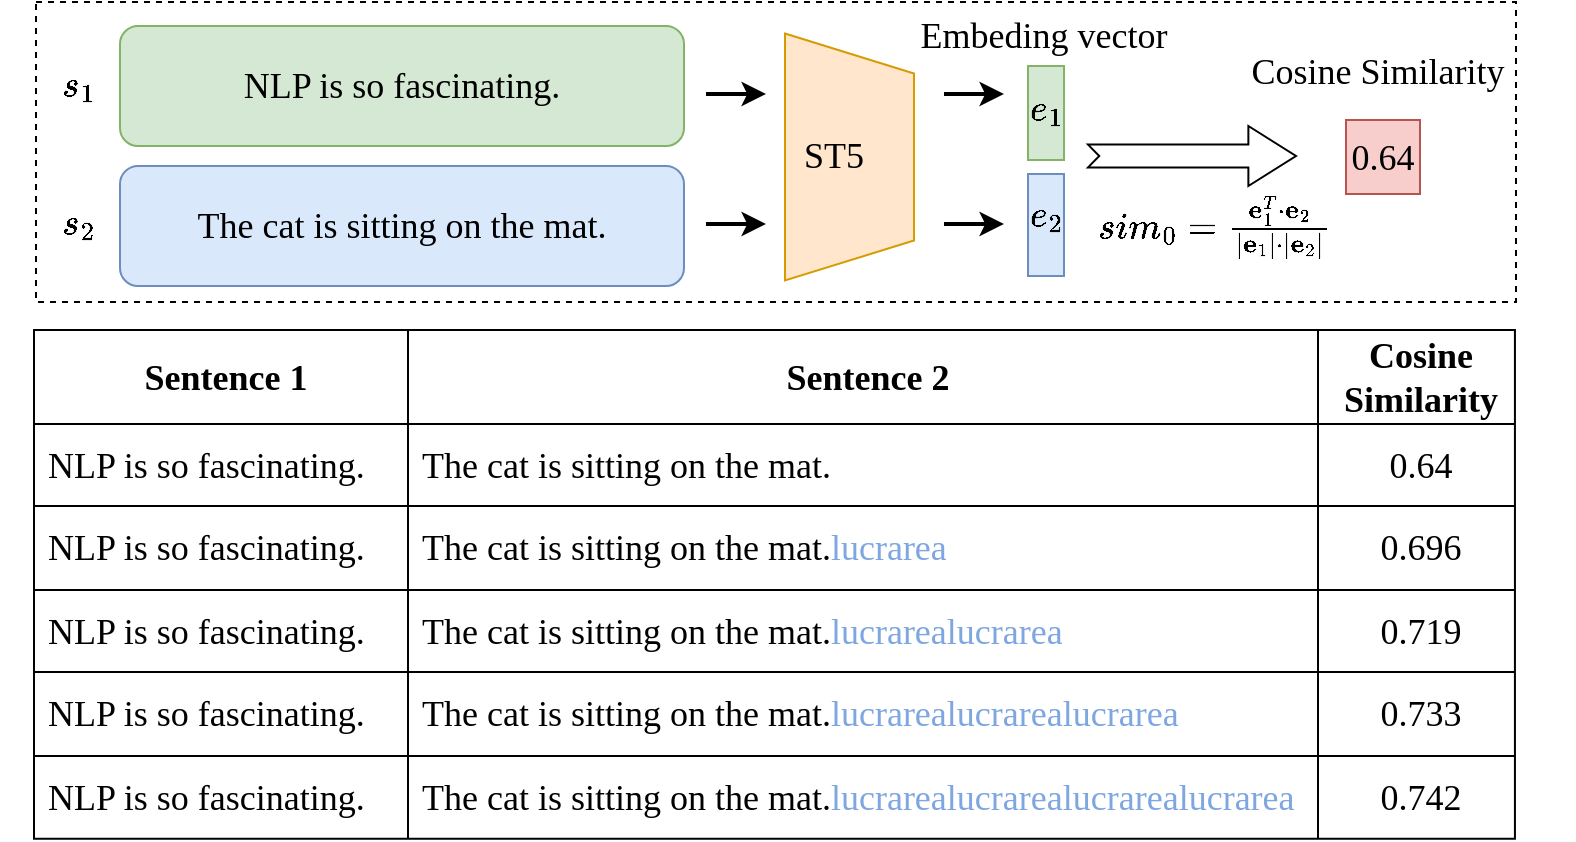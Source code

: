 <mxfile version="26.0.11">
  <diagram name="第 1 页" id="Ra1sIHrrBIjrnThbIV8f">
    <mxGraphModel dx="1058" dy="676" grid="0" gridSize="10" guides="1" tooltips="1" connect="1" arrows="1" fold="1" page="1" pageScale="1" pageWidth="827" pageHeight="1169" math="1" shadow="0">
      <root>
        <mxCell id="0" />
        <mxCell id="1" parent="0" />
        <mxCell id="cNMmO1RlAhkxUtTiMOyw-80" value="" style="rounded=0;whiteSpace=wrap;html=1;align=center;verticalAlign=middle;fontFamily=Times New Roman;fontSize=18;fontColor=default;textOpacity=30;labelBorderColor=#000000;fillColor=none;dashed=1;fontStyle=0" parent="1" vertex="1">
          <mxGeometry x="30" y="320" width="740" height="150" as="geometry" />
        </mxCell>
        <mxCell id="cNMmO1RlAhkxUtTiMOyw-1" value="The cat is sitting on the mat." style="rounded=1;whiteSpace=wrap;html=1;fillColor=#dae8fc;strokeColor=#6c8ebf;fontSize=18;fontFamily=Times New Roman;fontStyle=0" parent="1" vertex="1">
          <mxGeometry x="72" y="402" width="282" height="60" as="geometry" />
        </mxCell>
        <mxCell id="cNMmO1RlAhkxUtTiMOyw-2" value="NLP is so fascinating." style="rounded=1;whiteSpace=wrap;html=1;fillColor=#d5e8d4;strokeColor=#82b366;fontSize=18;fontFamily=Times New Roman;fontStyle=0" parent="1" vertex="1">
          <mxGeometry x="72" y="332" width="282" height="60" as="geometry" />
        </mxCell>
        <mxCell id="cNMmO1RlAhkxUtTiMOyw-3" value="" style="shape=trapezoid;perimeter=trapezoidPerimeter;whiteSpace=wrap;html=1;fixedSize=1;rotation=90;fillColor=#ffe6cc;strokeColor=#d79b00;fontSize=18;fontFamily=Times New Roman;fontStyle=0" parent="1" vertex="1">
          <mxGeometry x="375" y="365.25" width="123.5" height="64.5" as="geometry" />
        </mxCell>
        <mxCell id="cNMmO1RlAhkxUtTiMOyw-6" value="" style="endArrow=classic;html=1;rounded=0;fontSize=18;fontFamily=Times New Roman;fontStyle=0;strokeWidth=2;" parent="1" edge="1">
          <mxGeometry width="50" height="50" relative="1" as="geometry">
            <mxPoint x="365" y="366" as="sourcePoint" />
            <mxPoint x="395" y="366" as="targetPoint" />
          </mxGeometry>
        </mxCell>
        <mxCell id="cNMmO1RlAhkxUtTiMOyw-7" value="" style="endArrow=classic;html=1;rounded=0;fontSize=18;fontFamily=Times New Roman;fontStyle=0;strokeWidth=2;" parent="1" edge="1">
          <mxGeometry width="50" height="50" relative="1" as="geometry">
            <mxPoint x="365" y="431" as="sourcePoint" />
            <mxPoint x="395" y="431" as="targetPoint" />
          </mxGeometry>
        </mxCell>
        <mxCell id="cNMmO1RlAhkxUtTiMOyw-8" value="ST5" style="text;strokeColor=none;align=center;fillColor=none;html=1;verticalAlign=middle;whiteSpace=wrap;rounded=0;fontSize=18;fontFamily=Times New Roman;fontStyle=0" parent="1" vertex="1">
          <mxGeometry x="399" y="382" width="60" height="30" as="geometry" />
        </mxCell>
        <mxCell id="cNMmO1RlAhkxUtTiMOyw-11" value="" style="endArrow=classic;html=1;rounded=0;fontSize=18;fontFamily=Times New Roman;fontStyle=0;strokeWidth=2;" parent="1" edge="1">
          <mxGeometry width="50" height="50" relative="1" as="geometry">
            <mxPoint x="484" y="366" as="sourcePoint" />
            <mxPoint x="514" y="366" as="targetPoint" />
          </mxGeometry>
        </mxCell>
        <mxCell id="cNMmO1RlAhkxUtTiMOyw-12" value="" style="endArrow=classic;html=1;rounded=0;fontSize=18;fontFamily=Times New Roman;fontStyle=0;strokeWidth=2;" parent="1" edge="1">
          <mxGeometry width="50" height="50" relative="1" as="geometry">
            <mxPoint x="484" y="431" as="sourcePoint" />
            <mxPoint x="514" y="431" as="targetPoint" />
          </mxGeometry>
        </mxCell>
        <mxCell id="cNMmO1RlAhkxUtTiMOyw-13" value="" style="rounded=0;whiteSpace=wrap;html=1;fillColor=#d5e8d4;strokeColor=#82b366;fontSize=18;fontFamily=Times New Roman;fontStyle=0" parent="1" vertex="1">
          <mxGeometry x="526" y="352" width="18" height="47" as="geometry" />
        </mxCell>
        <mxCell id="cNMmO1RlAhkxUtTiMOyw-14" value="" style="rounded=0;whiteSpace=wrap;html=1;fillColor=#dae8fc;strokeColor=#6c8ebf;fontSize=18;fontFamily=Times New Roman;fontStyle=0" parent="1" vertex="1">
          <mxGeometry x="526" y="406" width="18" height="51" as="geometry" />
        </mxCell>
        <mxCell id="cNMmO1RlAhkxUtTiMOyw-17" value="Embeding vector" style="text;strokeColor=none;align=center;fillColor=none;html=1;verticalAlign=middle;whiteSpace=wrap;rounded=0;fontSize=18;fontFamily=Times New Roman;fontStyle=0" parent="1" vertex="1">
          <mxGeometry x="459" y="322" width="150" height="30" as="geometry" />
        </mxCell>
        <mxCell id="cNMmO1RlAhkxUtTiMOyw-27" value="" style="html=1;shadow=0;dashed=0;align=center;verticalAlign=middle;shape=mxgraph.arrows2.arrow;dy=0.62;dx=23.81;notch=5.64;fontSize=18;fontFamily=Times New Roman;fontStyle=0;strokeWidth=1;" parent="1" vertex="1">
          <mxGeometry x="556" y="382" width="104" height="30" as="geometry" />
        </mxCell>
        <mxCell id="cNMmO1RlAhkxUtTiMOyw-30" value="0.64" style="whiteSpace=wrap;html=1;aspect=fixed;fillColor=#f8cecc;strokeColor=#b85450;fontSize=18;fontFamily=Times New Roman;fontStyle=0" parent="1" vertex="1">
          <mxGeometry x="685" y="379" width="37" height="37" as="geometry" />
        </mxCell>
        <mxCell id="cNMmO1RlAhkxUtTiMOyw-31" value="Cosine Similarity" style="text;strokeColor=none;align=center;fillColor=none;html=1;verticalAlign=middle;whiteSpace=wrap;rounded=0;fontSize=18;fontFamily=Times New Roman;fontStyle=0" parent="1" vertex="1">
          <mxGeometry x="603" y="340" width="196" height="30" as="geometry" />
        </mxCell>
        <mxCell id="cNMmO1RlAhkxUtTiMOyw-54" value="" style="shape=table;startSize=0;container=1;collapsible=0;childLayout=tableLayout;fontSize=18;labelBorderColor=default;textOpacity=30;swimlaneFillColor=none;rounded=0;swimlaneLine=1;fillColor=none;fontFamily=Times New Roman;fontStyle=0" parent="1" vertex="1">
          <mxGeometry x="29" y="484" width="740.47" height="254.437" as="geometry" />
        </mxCell>
        <mxCell id="cNMmO1RlAhkxUtTiMOyw-55" value="" style="shape=tableRow;horizontal=0;startSize=0;swimlaneHead=0;swimlaneBody=0;strokeColor=inherit;top=0;left=0;bottom=0;right=0;collapsible=0;dropTarget=0;fillColor=none;points=[[0,0.5],[1,0.5]];portConstraint=eastwest;fontSize=18;swimlaneLine=0;fontFamily=Times New Roman;fontStyle=0" parent="cNMmO1RlAhkxUtTiMOyw-54" vertex="1">
          <mxGeometry width="740.47" height="47" as="geometry" />
        </mxCell>
        <mxCell id="cNMmO1RlAhkxUtTiMOyw-56" value="&lt;span&gt;Sentence 1&lt;/span&gt;" style="shape=partialRectangle;html=1;whiteSpace=wrap;connectable=0;strokeColor=inherit;overflow=hidden;fillColor=none;top=0;left=0;bottom=0;right=0;pointerEvents=1;fontSize=18;align=center;spacingLeft=5;fontFamily=Times New Roman;fontStyle=1" parent="cNMmO1RlAhkxUtTiMOyw-55" vertex="1">
          <mxGeometry width="187" height="47" as="geometry">
            <mxRectangle width="187" height="47" as="alternateBounds" />
          </mxGeometry>
        </mxCell>
        <mxCell id="cNMmO1RlAhkxUtTiMOyw-63" value="&lt;span&gt;Sentence 2&lt;/span&gt;" style="shape=partialRectangle;html=1;whiteSpace=wrap;connectable=0;strokeColor=inherit;overflow=hidden;fillColor=none;top=0;left=0;bottom=0;right=0;pointerEvents=1;fontSize=18;align=center;spacingLeft=5;fontFamily=Times New Roman;fontStyle=1" parent="cNMmO1RlAhkxUtTiMOyw-55" vertex="1">
          <mxGeometry x="187" width="455" height="47" as="geometry">
            <mxRectangle width="455" height="47" as="alternateBounds" />
          </mxGeometry>
        </mxCell>
        <mxCell id="cNMmO1RlAhkxUtTiMOyw-67" value="&lt;span&gt;Cosine Similarity&lt;/span&gt;" style="shape=partialRectangle;html=1;whiteSpace=wrap;connectable=0;strokeColor=inherit;overflow=hidden;fillColor=none;top=0;left=0;bottom=0;right=0;pointerEvents=1;fontSize=18;align=center;spacingLeft=5;fontFamily=Times New Roman;fontStyle=1" parent="cNMmO1RlAhkxUtTiMOyw-55" vertex="1">
          <mxGeometry x="642" width="98" height="47" as="geometry">
            <mxRectangle width="98" height="47" as="alternateBounds" />
          </mxGeometry>
        </mxCell>
        <mxCell id="cNMmO1RlAhkxUtTiMOyw-57" value="" style="shape=tableRow;horizontal=0;startSize=0;swimlaneHead=0;swimlaneBody=0;strokeColor=inherit;top=0;left=0;bottom=0;right=0;collapsible=0;dropTarget=0;fillColor=none;points=[[0,0.5],[1,0.5]];portConstraint=eastwest;fontSize=18;fontFamily=Times New Roman;fontStyle=0" parent="cNMmO1RlAhkxUtTiMOyw-54" vertex="1">
          <mxGeometry y="47" width="740.47" height="41" as="geometry" />
        </mxCell>
        <mxCell id="cNMmO1RlAhkxUtTiMOyw-58" value="&lt;span style=&quot;text-align: center;&quot;&gt;NLP is so fascinating.&lt;/span&gt;" style="shape=partialRectangle;html=1;whiteSpace=wrap;connectable=0;strokeColor=inherit;overflow=hidden;fillColor=none;top=0;left=0;bottom=0;right=0;pointerEvents=1;fontSize=18;align=left;spacingLeft=5;fontFamily=Times New Roman;fontStyle=0" parent="cNMmO1RlAhkxUtTiMOyw-57" vertex="1">
          <mxGeometry width="187" height="41" as="geometry">
            <mxRectangle width="187" height="41" as="alternateBounds" />
          </mxGeometry>
        </mxCell>
        <mxCell id="cNMmO1RlAhkxUtTiMOyw-64" value="&lt;span style=&quot;text-align: center;&quot;&gt;The cat is sitting on the mat.&lt;/span&gt;" style="shape=partialRectangle;html=1;whiteSpace=wrap;connectable=0;strokeColor=inherit;overflow=hidden;fillColor=none;top=0;left=0;bottom=0;right=0;pointerEvents=1;fontSize=18;align=left;spacingLeft=5;fontFamily=Times New Roman;fontStyle=0" parent="cNMmO1RlAhkxUtTiMOyw-57" vertex="1">
          <mxGeometry x="187" width="455" height="41" as="geometry">
            <mxRectangle width="455" height="41" as="alternateBounds" />
          </mxGeometry>
        </mxCell>
        <mxCell id="cNMmO1RlAhkxUtTiMOyw-68" value="&lt;span&gt;0.64&lt;/span&gt;" style="shape=partialRectangle;html=1;whiteSpace=wrap;connectable=0;strokeColor=inherit;overflow=hidden;fillColor=none;top=0;left=0;bottom=0;right=0;pointerEvents=1;fontSize=18;align=center;spacingLeft=5;fontFamily=Times New Roman;fontStyle=0" parent="cNMmO1RlAhkxUtTiMOyw-57" vertex="1">
          <mxGeometry x="642" width="98" height="41" as="geometry">
            <mxRectangle width="98" height="41" as="alternateBounds" />
          </mxGeometry>
        </mxCell>
        <mxCell id="cNMmO1RlAhkxUtTiMOyw-59" value="" style="shape=tableRow;horizontal=0;startSize=0;swimlaneHead=0;swimlaneBody=0;strokeColor=inherit;top=0;left=0;bottom=0;right=0;collapsible=0;dropTarget=0;fillColor=none;points=[[0,0.5],[1,0.5]];portConstraint=eastwest;fontSize=18;fontFamily=Times New Roman;fontStyle=0" parent="cNMmO1RlAhkxUtTiMOyw-54" vertex="1">
          <mxGeometry y="88" width="740.47" height="42" as="geometry" />
        </mxCell>
        <mxCell id="cNMmO1RlAhkxUtTiMOyw-60" value="&lt;span style=&quot;text-align: center;&quot;&gt;NLP is so fascinating.&lt;/span&gt;" style="shape=partialRectangle;html=1;whiteSpace=wrap;connectable=0;strokeColor=inherit;overflow=hidden;fillColor=none;top=0;left=0;bottom=0;right=0;pointerEvents=1;fontSize=18;align=left;spacingLeft=5;fontFamily=Times New Roman;fontStyle=0" parent="cNMmO1RlAhkxUtTiMOyw-59" vertex="1">
          <mxGeometry width="187" height="42" as="geometry">
            <mxRectangle width="187" height="42" as="alternateBounds" />
          </mxGeometry>
        </mxCell>
        <mxCell id="cNMmO1RlAhkxUtTiMOyw-65" value="&lt;span style=&quot;text-align: center;&quot;&gt;The cat is sitting on the mat.&lt;font style=&quot;color: rgb(126, 166, 224);&quot;&gt;lucrarea&lt;/font&gt;&lt;/span&gt;" style="shape=partialRectangle;html=1;whiteSpace=wrap;connectable=0;strokeColor=inherit;overflow=hidden;fillColor=none;top=0;left=0;bottom=0;right=0;pointerEvents=1;fontSize=18;align=left;spacingLeft=5;fontFamily=Times New Roman;fontStyle=0" parent="cNMmO1RlAhkxUtTiMOyw-59" vertex="1">
          <mxGeometry x="187" width="455" height="42" as="geometry">
            <mxRectangle width="455" height="42" as="alternateBounds" />
          </mxGeometry>
        </mxCell>
        <mxCell id="cNMmO1RlAhkxUtTiMOyw-69" value="&lt;span&gt;0.696&lt;/span&gt;" style="shape=partialRectangle;html=1;whiteSpace=wrap;connectable=0;strokeColor=inherit;overflow=hidden;fillColor=none;top=0;left=0;bottom=0;right=0;pointerEvents=1;fontSize=18;align=center;spacingLeft=5;fontFamily=Times New Roman;fontStyle=0" parent="cNMmO1RlAhkxUtTiMOyw-59" vertex="1">
          <mxGeometry x="642" width="98" height="42" as="geometry">
            <mxRectangle width="98" height="42" as="alternateBounds" />
          </mxGeometry>
        </mxCell>
        <mxCell id="cNMmO1RlAhkxUtTiMOyw-61" style="shape=tableRow;horizontal=0;startSize=0;swimlaneHead=0;swimlaneBody=0;strokeColor=inherit;top=0;left=0;bottom=0;right=0;collapsible=0;dropTarget=0;fillColor=none;points=[[0,0.5],[1,0.5]];portConstraint=eastwest;fontSize=18;fontFamily=Times New Roman;fontStyle=0" parent="cNMmO1RlAhkxUtTiMOyw-54" vertex="1">
          <mxGeometry y="130" width="740.47" height="41" as="geometry" />
        </mxCell>
        <mxCell id="cNMmO1RlAhkxUtTiMOyw-62" value="&lt;span style=&quot;text-align: center;&quot;&gt;NLP is so fascinating.&lt;/span&gt;" style="shape=partialRectangle;html=1;whiteSpace=wrap;connectable=0;strokeColor=inherit;overflow=hidden;fillColor=none;top=0;left=0;bottom=0;right=0;pointerEvents=1;fontSize=18;align=left;spacingLeft=5;fontFamily=Times New Roman;fontStyle=0" parent="cNMmO1RlAhkxUtTiMOyw-61" vertex="1">
          <mxGeometry width="187" height="41" as="geometry">
            <mxRectangle width="187" height="41" as="alternateBounds" />
          </mxGeometry>
        </mxCell>
        <mxCell id="cNMmO1RlAhkxUtTiMOyw-66" value="&lt;span&gt;&lt;span style=&quot;text-align: center; float: none; color: rgb(0, 0, 0); display: inline !important;&quot;&gt;The cat is sitting on the mat.&lt;/span&gt;&lt;/span&gt;&lt;span style=&quot;color: rgb(126, 166, 224); text-align: center;&quot;&gt;lucrarea&lt;/span&gt;&lt;span style=&quot;color: rgb(126, 166, 224); text-align: center;&quot;&gt;lucrarea&lt;/span&gt;" style="shape=partialRectangle;html=1;whiteSpace=wrap;connectable=0;strokeColor=inherit;overflow=hidden;fillColor=none;top=0;left=0;bottom=0;right=0;pointerEvents=1;fontSize=18;align=left;spacingLeft=5;fontFamily=Times New Roman;fontStyle=0" parent="cNMmO1RlAhkxUtTiMOyw-61" vertex="1">
          <mxGeometry x="187" width="455" height="41" as="geometry">
            <mxRectangle width="455" height="41" as="alternateBounds" />
          </mxGeometry>
        </mxCell>
        <mxCell id="cNMmO1RlAhkxUtTiMOyw-70" value="&lt;span&gt;0.719&lt;/span&gt;" style="shape=partialRectangle;html=1;whiteSpace=wrap;connectable=0;strokeColor=inherit;overflow=hidden;fillColor=none;top=0;left=0;bottom=0;right=0;pointerEvents=1;fontSize=18;align=center;spacingLeft=5;fontFamily=Times New Roman;fontStyle=0" parent="cNMmO1RlAhkxUtTiMOyw-61" vertex="1">
          <mxGeometry x="642" width="98" height="41" as="geometry">
            <mxRectangle width="98" height="41" as="alternateBounds" />
          </mxGeometry>
        </mxCell>
        <mxCell id="cNMmO1RlAhkxUtTiMOyw-71" style="shape=tableRow;horizontal=0;startSize=0;swimlaneHead=0;swimlaneBody=0;strokeColor=inherit;top=0;left=0;bottom=0;right=0;collapsible=0;dropTarget=0;fillColor=none;points=[[0,0.5],[1,0.5]];portConstraint=eastwest;fontSize=18;fontFamily=Times New Roman;fontStyle=0" parent="cNMmO1RlAhkxUtTiMOyw-54" vertex="1">
          <mxGeometry y="171" width="740.47" height="42" as="geometry" />
        </mxCell>
        <mxCell id="cNMmO1RlAhkxUtTiMOyw-72" value="&lt;span style=&quot;text-align: center;&quot;&gt;NLP is so fascinating.&lt;/span&gt;" style="shape=partialRectangle;html=1;whiteSpace=wrap;connectable=0;strokeColor=inherit;overflow=hidden;fillColor=none;top=0;left=0;bottom=0;right=0;pointerEvents=1;fontSize=18;align=left;spacingLeft=5;fontFamily=Times New Roman;fontStyle=0" parent="cNMmO1RlAhkxUtTiMOyw-71" vertex="1">
          <mxGeometry width="187" height="42" as="geometry">
            <mxRectangle width="187" height="42" as="alternateBounds" />
          </mxGeometry>
        </mxCell>
        <mxCell id="cNMmO1RlAhkxUtTiMOyw-73" value="&lt;span&gt;&lt;span style=&quot;text-align: center; float: none; color: rgb(0, 0, 0); display: inline !important;&quot;&gt;The cat is sitting on the mat.&lt;/span&gt;&lt;/span&gt;&lt;span style=&quot;background-color: transparent; color: rgb(126, 166, 224); text-align: center;&quot;&gt;lucrarea&lt;/span&gt;&lt;span style=&quot;background-color: transparent; color: rgb(126, 166, 224); text-align: center;&quot;&gt;lucrarea&lt;/span&gt;&lt;span style=&quot;background-color: transparent; color: light-dark(rgb(126, 166, 224), rgb(67, 102, 151)); text-align: center;&quot;&gt;lucrarea&lt;/span&gt;" style="shape=partialRectangle;html=1;whiteSpace=wrap;connectable=0;strokeColor=inherit;overflow=hidden;fillColor=none;top=0;left=0;bottom=0;right=0;pointerEvents=1;fontSize=18;align=left;spacingLeft=5;fontFamily=Times New Roman;fontStyle=0" parent="cNMmO1RlAhkxUtTiMOyw-71" vertex="1">
          <mxGeometry x="187" width="455" height="42" as="geometry">
            <mxRectangle width="455" height="42" as="alternateBounds" />
          </mxGeometry>
        </mxCell>
        <mxCell id="cNMmO1RlAhkxUtTiMOyw-74" value="&lt;span&gt;0.733&lt;/span&gt;" style="shape=partialRectangle;html=1;whiteSpace=wrap;connectable=0;strokeColor=inherit;overflow=hidden;fillColor=none;top=0;left=0;bottom=0;right=0;pointerEvents=1;fontSize=18;align=center;spacingLeft=5;fontFamily=Times New Roman;fontStyle=0" parent="cNMmO1RlAhkxUtTiMOyw-71" vertex="1">
          <mxGeometry x="642" width="98" height="42" as="geometry">
            <mxRectangle width="98" height="42" as="alternateBounds" />
          </mxGeometry>
        </mxCell>
        <mxCell id="cNMmO1RlAhkxUtTiMOyw-75" style="shape=tableRow;horizontal=0;startSize=0;swimlaneHead=0;swimlaneBody=0;strokeColor=inherit;top=0;left=0;bottom=0;right=0;collapsible=0;dropTarget=0;fillColor=none;points=[[0,0.5],[1,0.5]];portConstraint=eastwest;fontSize=18;fontFamily=Times New Roman;fontStyle=0" parent="cNMmO1RlAhkxUtTiMOyw-54" vertex="1">
          <mxGeometry y="213" width="740.47" height="41" as="geometry" />
        </mxCell>
        <mxCell id="cNMmO1RlAhkxUtTiMOyw-76" value="&lt;span style=&quot;text-align: center;&quot;&gt;NLP is so fascinating.&lt;/span&gt;" style="shape=partialRectangle;html=1;whiteSpace=wrap;connectable=0;strokeColor=inherit;overflow=hidden;fillColor=none;top=0;left=0;bottom=0;right=0;pointerEvents=1;fontSize=18;align=left;spacingLeft=5;fontFamily=Times New Roman;fontStyle=0" parent="cNMmO1RlAhkxUtTiMOyw-75" vertex="1">
          <mxGeometry width="187" height="41" as="geometry">
            <mxRectangle width="187" height="41" as="alternateBounds" />
          </mxGeometry>
        </mxCell>
        <mxCell id="cNMmO1RlAhkxUtTiMOyw-77" value="&lt;span style=&quot;color: rgb(0, 0, 0); text-align: center; float: none; display: inline !important;&quot;&gt;The cat is sitting on the mat.&lt;/span&gt;&lt;span style=&quot;background-color: transparent; color: rgb(126, 166, 224); text-align: center;&quot;&gt;lucrarea&lt;/span&gt;&lt;span style=&quot;background-color: transparent; color: rgb(126, 166, 224); text-align: center;&quot;&gt;lucrarea&lt;/span&gt;&lt;span style=&quot;background-color: transparent; color: rgb(126, 166, 224); text-align: center;&quot;&gt;lucrarea&lt;/span&gt;&lt;span style=&quot;background-color: transparent; color: rgb(126, 166, 224); text-align: center;&quot;&gt;lucrarea&lt;/span&gt;" style="shape=partialRectangle;html=1;whiteSpace=wrap;connectable=0;strokeColor=inherit;overflow=hidden;fillColor=none;top=0;left=0;bottom=0;right=0;pointerEvents=1;fontSize=18;align=left;spacingLeft=5;fontFamily=Times New Roman;fontStyle=0" parent="cNMmO1RlAhkxUtTiMOyw-75" vertex="1">
          <mxGeometry x="187" width="455" height="41" as="geometry">
            <mxRectangle width="455" height="41" as="alternateBounds" />
          </mxGeometry>
        </mxCell>
        <mxCell id="cNMmO1RlAhkxUtTiMOyw-78" value="&lt;span&gt;0.742&lt;/span&gt;" style="shape=partialRectangle;html=1;whiteSpace=wrap;connectable=0;strokeColor=inherit;overflow=hidden;fillColor=none;top=0;left=0;bottom=0;right=0;pointerEvents=1;fontSize=18;align=center;spacingLeft=5;fontFamily=Times New Roman;fontStyle=0" parent="cNMmO1RlAhkxUtTiMOyw-75" vertex="1">
          <mxGeometry x="642" width="98" height="41" as="geometry">
            <mxRectangle width="98" height="41" as="alternateBounds" />
          </mxGeometry>
        </mxCell>
        <mxCell id="LRbdBa953eH6UKj4Q6So-3" value="$$e_{1}$$" style="text;strokeColor=none;align=center;fillColor=none;html=1;verticalAlign=middle;whiteSpace=wrap;rounded=0;fontFamily=Times New Roman;fontSize=18;" vertex="1" parent="1">
          <mxGeometry x="505" y="358.5" width="60" height="30" as="geometry" />
        </mxCell>
        <mxCell id="LRbdBa953eH6UKj4Q6So-4" value="$$e_{2}$$" style="text;strokeColor=none;align=center;fillColor=none;html=1;verticalAlign=middle;whiteSpace=wrap;rounded=0;fontFamily=Times New Roman;fontSize=18;" vertex="1" parent="1">
          <mxGeometry x="505" y="412" width="60" height="30" as="geometry" />
        </mxCell>
        <mxCell id="LRbdBa953eH6UKj4Q6So-5" value="$$s_{1}$$" style="text;strokeColor=none;align=center;fillColor=none;html=1;verticalAlign=middle;whiteSpace=wrap;rounded=0;fontFamily=Times New Roman;fontSize=18;" vertex="1" parent="1">
          <mxGeometry x="21" y="347" width="60" height="30" as="geometry" />
        </mxCell>
        <mxCell id="LRbdBa953eH6UKj4Q6So-6" value="$$s_{2}$$" style="text;strokeColor=none;align=center;fillColor=none;html=1;verticalAlign=middle;whiteSpace=wrap;rounded=0;fontFamily=Times New Roman;fontSize=18;" vertex="1" parent="1">
          <mxGeometry x="21" y="416" width="60" height="30" as="geometry" />
        </mxCell>
        <mxCell id="LRbdBa953eH6UKj4Q6So-9" value="\(sim_0 = \frac{\mathbf{e}_1^T \cdot \mathbf{e}_2}{|\mathbf{e}_1| \cdot&amp;nbsp; |\mathbf{e}_2|}\)" style="text;strokeColor=none;align=center;fillColor=none;html=1;verticalAlign=middle;whiteSpace=wrap;rounded=0;fontFamily=Times New Roman;fontSize=18;" vertex="1" parent="1">
          <mxGeometry x="540" y="388.5" width="159" height="86" as="geometry" />
        </mxCell>
      </root>
    </mxGraphModel>
  </diagram>
</mxfile>
